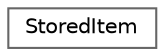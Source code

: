 digraph "Graphical Class Hierarchy"
{
 // INTERACTIVE_SVG=YES
 // LATEX_PDF_SIZE
  bgcolor="transparent";
  edge [fontname=Helvetica,fontsize=10,labelfontname=Helvetica,labelfontsize=10];
  node [fontname=Helvetica,fontsize=10,shape=box,height=0.2,width=0.4];
  rankdir="LR";
  Node0 [id="Node000000",label="StoredItem",height=0.2,width=0.4,color="grey40", fillcolor="white", style="filled",URL="$class_stored_item.html",tooltip="창고에 저장된 개별 아이템 정보"];
}
